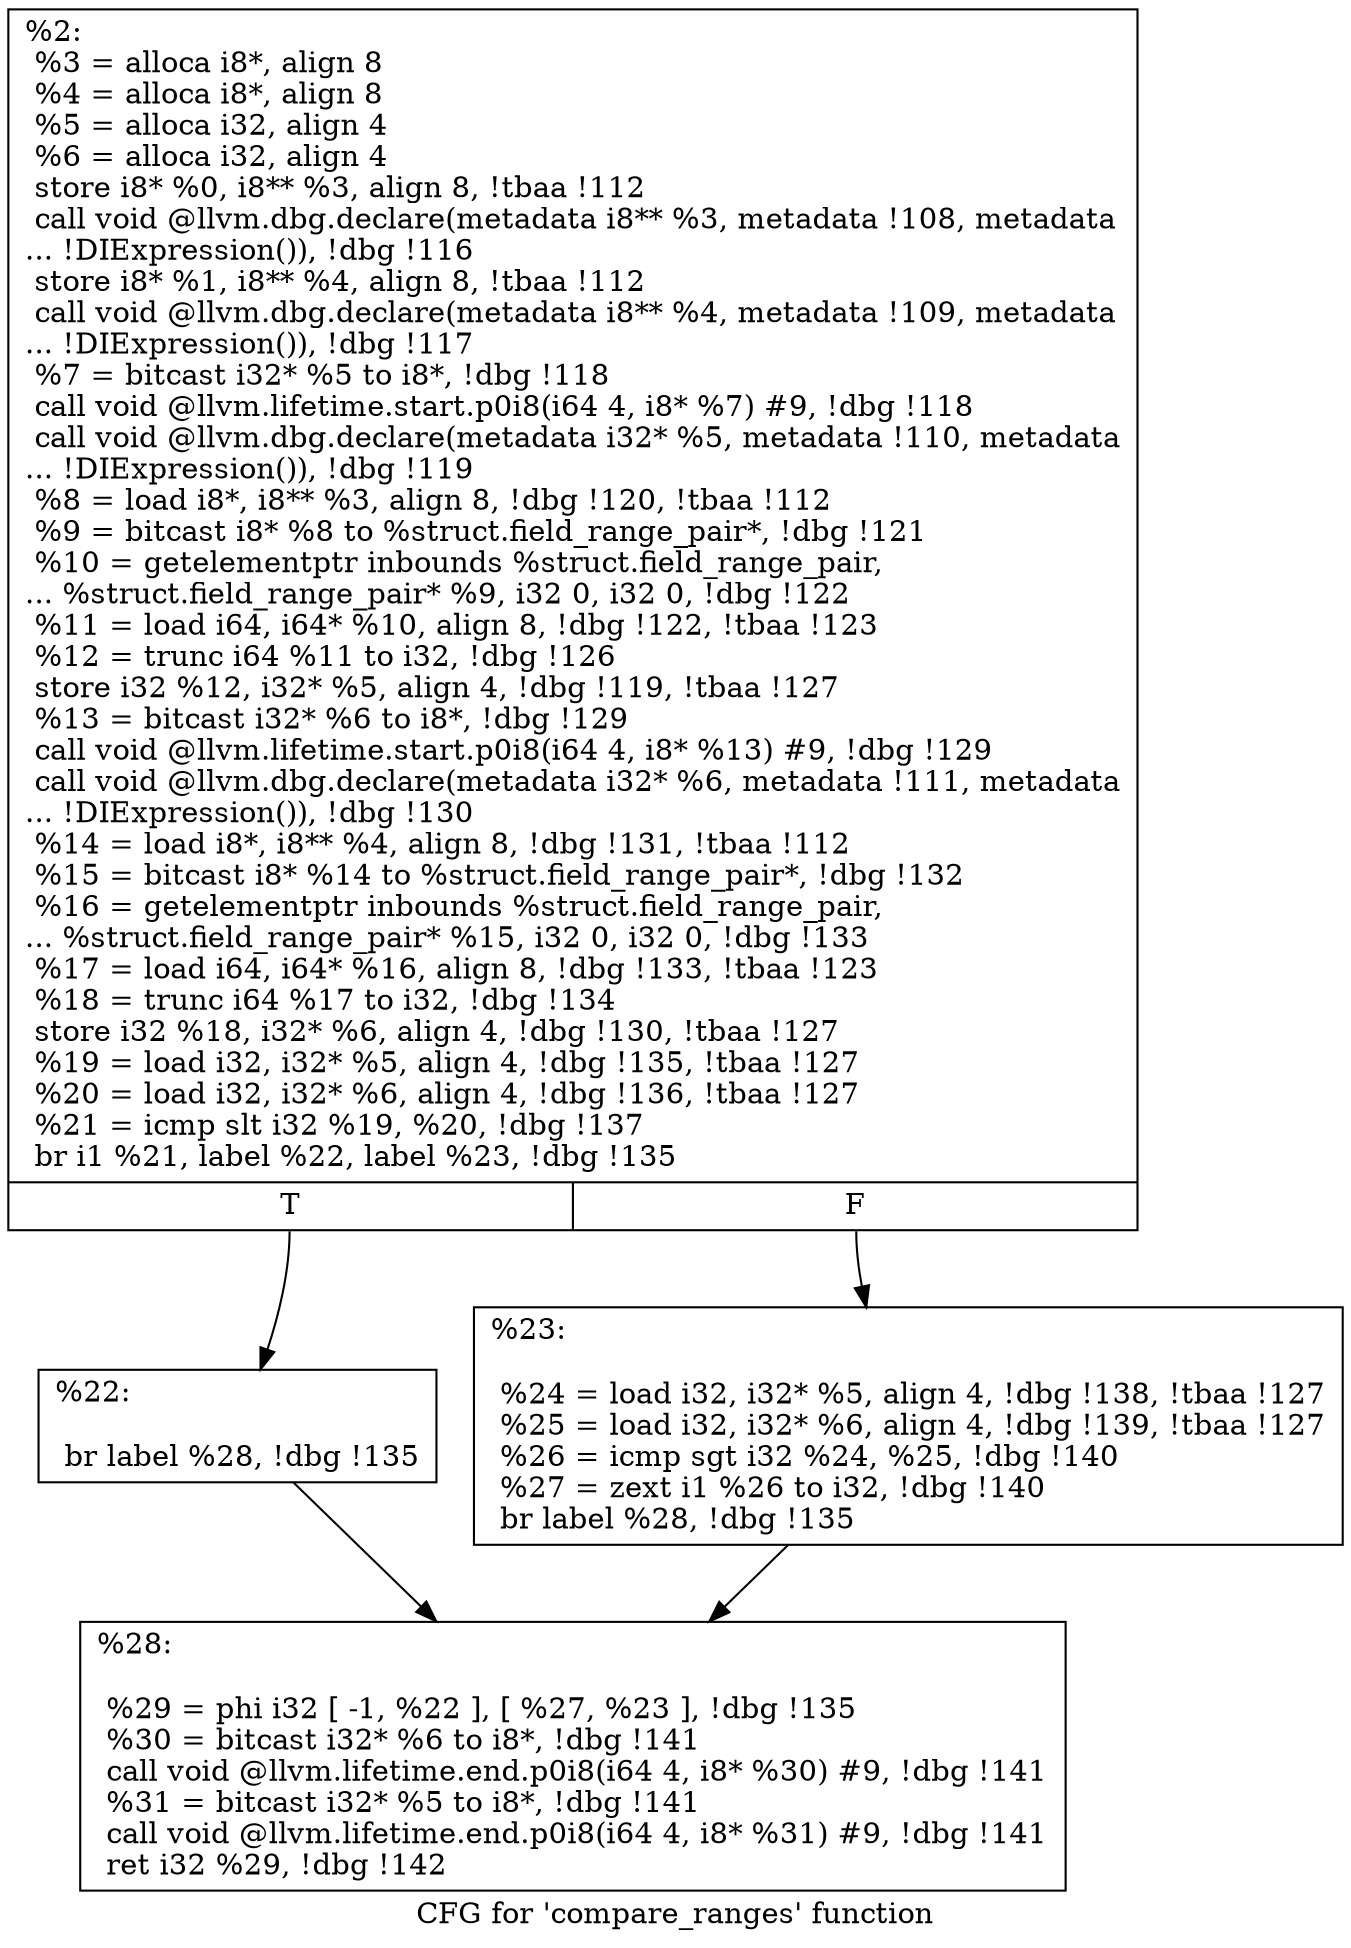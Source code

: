 digraph "CFG for 'compare_ranges' function" {
	label="CFG for 'compare_ranges' function";

	Node0x2183760 [shape=record,label="{%2:\l  %3 = alloca i8*, align 8\l  %4 = alloca i8*, align 8\l  %5 = alloca i32, align 4\l  %6 = alloca i32, align 4\l  store i8* %0, i8** %3, align 8, !tbaa !112\l  call void @llvm.dbg.declare(metadata i8** %3, metadata !108, metadata\l... !DIExpression()), !dbg !116\l  store i8* %1, i8** %4, align 8, !tbaa !112\l  call void @llvm.dbg.declare(metadata i8** %4, metadata !109, metadata\l... !DIExpression()), !dbg !117\l  %7 = bitcast i32* %5 to i8*, !dbg !118\l  call void @llvm.lifetime.start.p0i8(i64 4, i8* %7) #9, !dbg !118\l  call void @llvm.dbg.declare(metadata i32* %5, metadata !110, metadata\l... !DIExpression()), !dbg !119\l  %8 = load i8*, i8** %3, align 8, !dbg !120, !tbaa !112\l  %9 = bitcast i8* %8 to %struct.field_range_pair*, !dbg !121\l  %10 = getelementptr inbounds %struct.field_range_pair,\l... %struct.field_range_pair* %9, i32 0, i32 0, !dbg !122\l  %11 = load i64, i64* %10, align 8, !dbg !122, !tbaa !123\l  %12 = trunc i64 %11 to i32, !dbg !126\l  store i32 %12, i32* %5, align 4, !dbg !119, !tbaa !127\l  %13 = bitcast i32* %6 to i8*, !dbg !129\l  call void @llvm.lifetime.start.p0i8(i64 4, i8* %13) #9, !dbg !129\l  call void @llvm.dbg.declare(metadata i32* %6, metadata !111, metadata\l... !DIExpression()), !dbg !130\l  %14 = load i8*, i8** %4, align 8, !dbg !131, !tbaa !112\l  %15 = bitcast i8* %14 to %struct.field_range_pair*, !dbg !132\l  %16 = getelementptr inbounds %struct.field_range_pair,\l... %struct.field_range_pair* %15, i32 0, i32 0, !dbg !133\l  %17 = load i64, i64* %16, align 8, !dbg !133, !tbaa !123\l  %18 = trunc i64 %17 to i32, !dbg !134\l  store i32 %18, i32* %6, align 4, !dbg !130, !tbaa !127\l  %19 = load i32, i32* %5, align 4, !dbg !135, !tbaa !127\l  %20 = load i32, i32* %6, align 4, !dbg !136, !tbaa !127\l  %21 = icmp slt i32 %19, %20, !dbg !137\l  br i1 %21, label %22, label %23, !dbg !135\l|{<s0>T|<s1>F}}"];
	Node0x2183760:s0 -> Node0x2184ee0;
	Node0x2183760:s1 -> Node0x2184f30;
	Node0x2184ee0 [shape=record,label="{%22:\l\l  br label %28, !dbg !135\l}"];
	Node0x2184ee0 -> Node0x2184f80;
	Node0x2184f30 [shape=record,label="{%23:\l\l  %24 = load i32, i32* %5, align 4, !dbg !138, !tbaa !127\l  %25 = load i32, i32* %6, align 4, !dbg !139, !tbaa !127\l  %26 = icmp sgt i32 %24, %25, !dbg !140\l  %27 = zext i1 %26 to i32, !dbg !140\l  br label %28, !dbg !135\l}"];
	Node0x2184f30 -> Node0x2184f80;
	Node0x2184f80 [shape=record,label="{%28:\l\l  %29 = phi i32 [ -1, %22 ], [ %27, %23 ], !dbg !135\l  %30 = bitcast i32* %6 to i8*, !dbg !141\l  call void @llvm.lifetime.end.p0i8(i64 4, i8* %30) #9, !dbg !141\l  %31 = bitcast i32* %5 to i8*, !dbg !141\l  call void @llvm.lifetime.end.p0i8(i64 4, i8* %31) #9, !dbg !141\l  ret i32 %29, !dbg !142\l}"];
}
